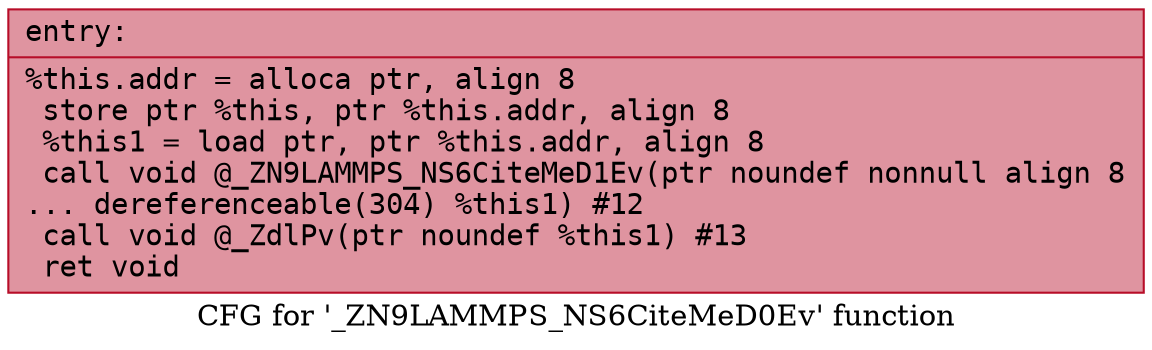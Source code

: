 digraph "CFG for '_ZN9LAMMPS_NS6CiteMeD0Ev' function" {
	label="CFG for '_ZN9LAMMPS_NS6CiteMeD0Ev' function";

	Node0x56346571da00 [shape=record,color="#b70d28ff", style=filled, fillcolor="#b70d2870" fontname="Courier",label="{entry:\l|  %this.addr = alloca ptr, align 8\l  store ptr %this, ptr %this.addr, align 8\l  %this1 = load ptr, ptr %this.addr, align 8\l  call void @_ZN9LAMMPS_NS6CiteMeD1Ev(ptr noundef nonnull align 8\l... dereferenceable(304) %this1) #12\l  call void @_ZdlPv(ptr noundef %this1) #13\l  ret void\l}"];
}
